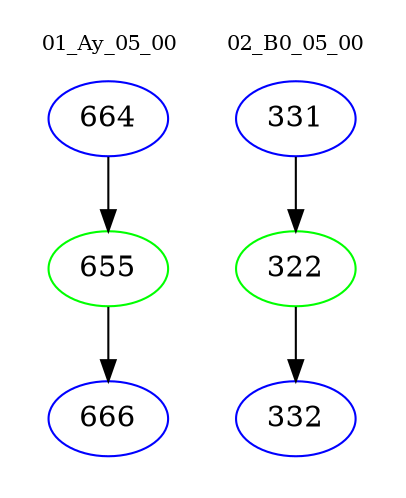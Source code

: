 digraph{
subgraph cluster_0 {
color = white
label = "01_Ay_05_00";
fontsize=10;
T0_664 [label="664", color="blue"]
T0_664 -> T0_655 [color="black"]
T0_655 [label="655", color="green"]
T0_655 -> T0_666 [color="black"]
T0_666 [label="666", color="blue"]
}
subgraph cluster_1 {
color = white
label = "02_B0_05_00";
fontsize=10;
T1_331 [label="331", color="blue"]
T1_331 -> T1_322 [color="black"]
T1_322 [label="322", color="green"]
T1_322 -> T1_332 [color="black"]
T1_332 [label="332", color="blue"]
}
}

